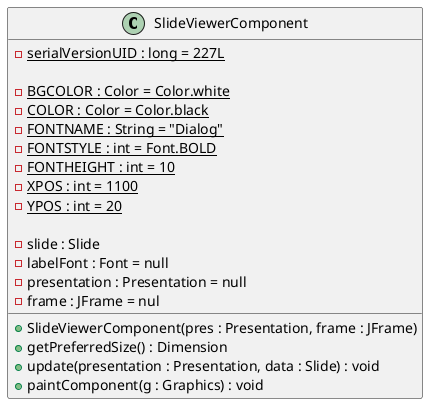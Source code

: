 @startuml SlideViewerComponent

class SlideViewerComponent{

  - {static} serialVersionUID : long = 227L

  - {static} BGCOLOR : Color = Color.white
  - {static} COLOR : Color = Color.black
  - {static} FONTNAME : String = "Dialog"
  - {static} FONTSTYLE : int = Font.BOLD
  - {static} FONTHEIGHT : int = 10
  - {static} XPOS : int = 1100
  - {static} YPOS : int = 20

  - slide : Slide
  - labelFont : Font = null
  - presentation : Presentation = null
  - frame : JFrame = nul

  + SlideViewerComponent(pres : Presentation, frame : JFrame)
  + getPreferredSize() : Dimension
  + update(presentation : Presentation, data : Slide) : void
  + paintComponent(g : Graphics) : void

}

@enduml
